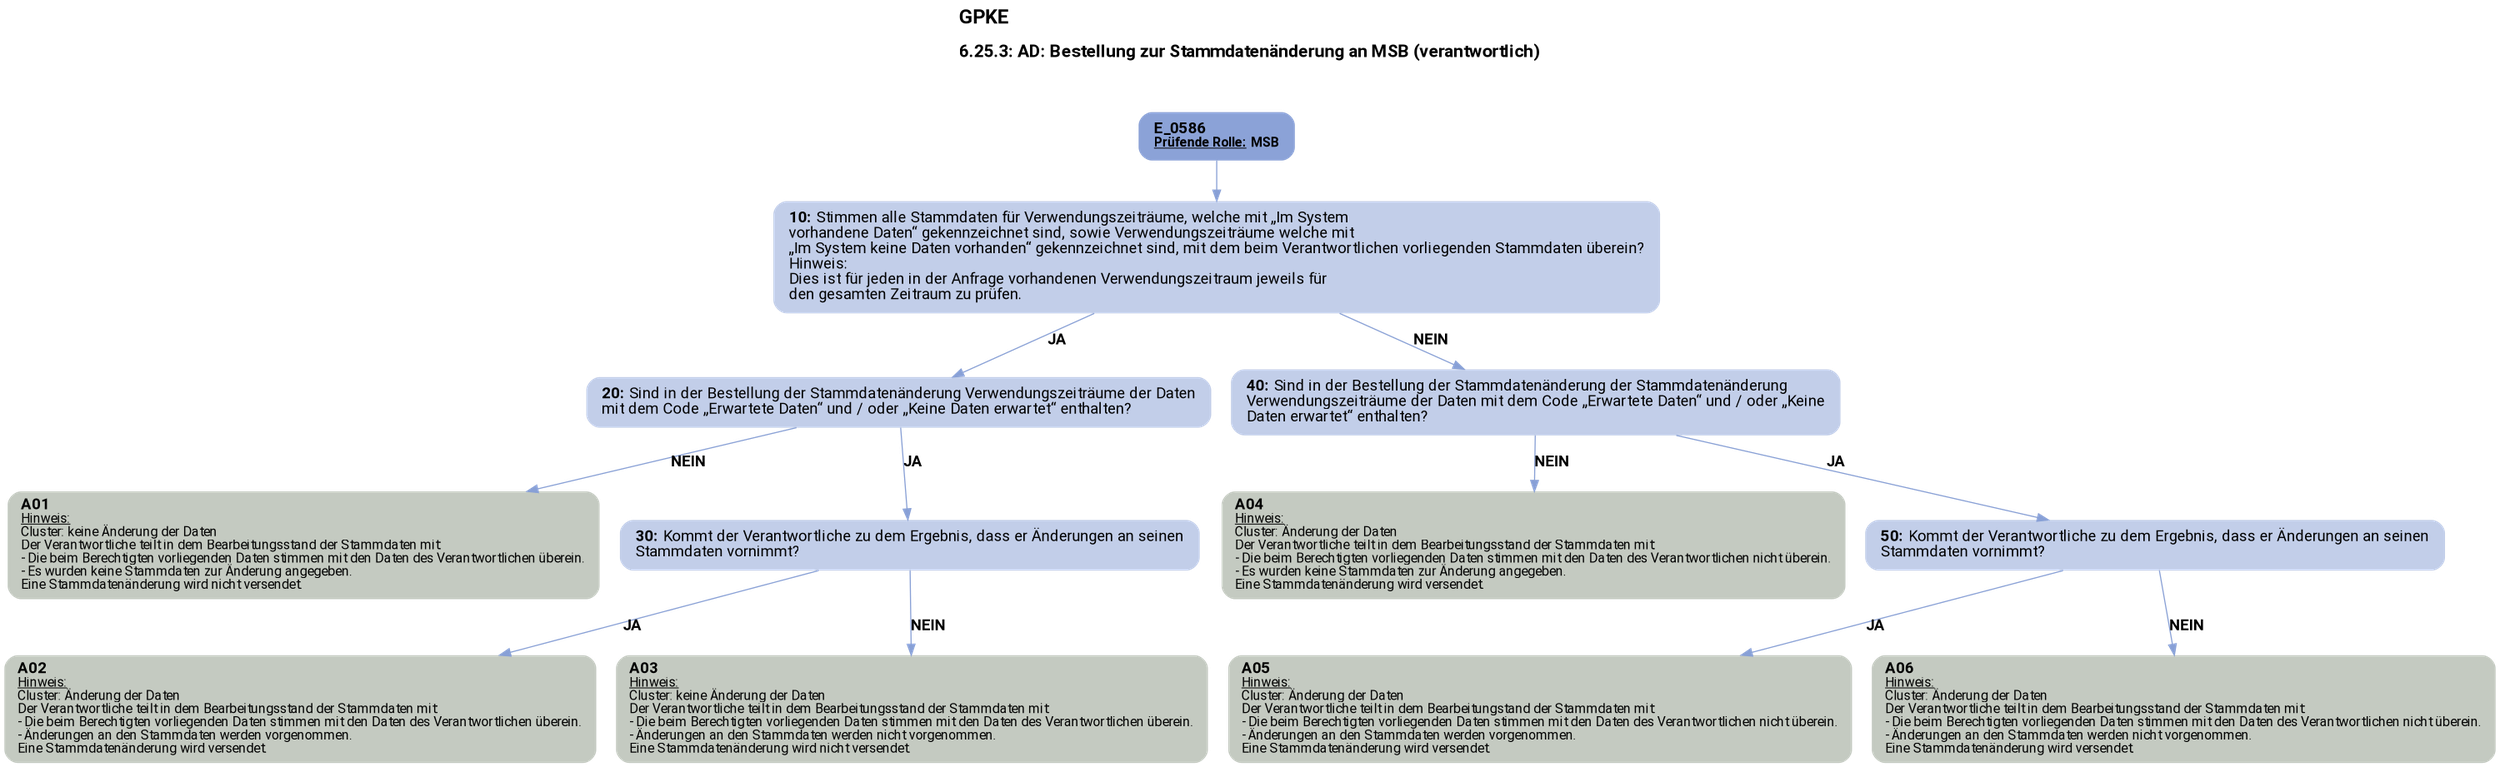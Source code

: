 digraph D {
    labelloc="t";
    label=<<B><FONT POINT-SIZE="18">GPKE</FONT></B><BR align="left"/><BR/><B><FONT POINT-SIZE="16">6.25.3: AD: Bestellung zur Stammdatenänderung an MSB (verantwortlich)</FONT></B><BR align="left"/><BR/><BR/><BR/>>;
    ratio="compress";
    concentrate=true;
    pack=true;
    rankdir=TB;
    packmode="array";
    size="20,20";
    "Start" [margin="0.2,0.12", shape=box, style="filled,rounded", penwidth=0.0, fillcolor="#8ba2d7", label=<<B>E_0586</B><BR align="left"/><FONT point-size="12"><B><U>Prüfende Rolle:</U> MSB</B></FONT><BR align="center"/>>, fontname="Roboto, sans-serif"];
    "10" [margin="0.2,0.12", shape=box, style="filled,rounded", penwidth=0.0, fillcolor="#c2cee9", label=<<B>10: </B>Stimmen alle Stammdaten für Verwendungszeiträume, welche mit „Im System<BR align="left"/>vorhandene Daten“ gekennzeichnet sind, sowie Verwendungszeiträume welche mit<BR align="left"/>„Im System keine Daten vorhanden“ gekennzeichnet sind, mit dem beim Verantwortlichen vorliegenden Stammdaten überein?<BR align="left"/>Hinweis:<BR align="left"/>Dies ist für jeden in der Anfrage vorhandenen Verwendungszeitraum jeweils für<BR align="left"/>den gesamten Zeitraum zu prüfen.<BR align="left"/>>, fontname="Roboto, sans-serif"];
    "20" [margin="0.2,0.12", shape=box, style="filled,rounded", penwidth=0.0, fillcolor="#c2cee9", label=<<B>20: </B>Sind in der Bestellung der Stammdatenänderung Verwendungszeiträume der Daten<BR align="left"/>mit dem Code „Erwartete Daten“ und / oder „Keine Daten erwartet“ enthalten?<BR align="left"/>>, fontname="Roboto, sans-serif"];
    "A01" [margin="0.17,0.08", shape=box, style="filled,rounded", penwidth=0.0, fillcolor="#c4cac1", label=<<B>A01</B><BR align="left"/><FONT point-size="12"><U>Hinweis:</U><BR align="left"/>Cluster: keine Änderung der Daten<BR align="left"/>Der Verantwortliche teilt in dem Bearbeitungsstand der Stammdaten mit:<BR align="left"/>- Die beim Berechtigten vorliegenden Daten stimmen mit den Daten des Verantwortlichen überein.<BR align="left"/>- Es wurden keine Stammdaten zur Änderung angegeben.<BR align="left"/>Eine Stammdatenänderung wird nicht versendet.<BR align="left"/></FONT>>, fontname="Roboto, sans-serif"];
    "30" [margin="0.2,0.12", shape=box, style="filled,rounded", penwidth=0.0, fillcolor="#c2cee9", label=<<B>30: </B>Kommt der Verantwortliche zu dem Ergebnis, dass er Änderungen an seinen<BR align="left"/>Stammdaten vornimmt?<BR align="left"/>>, fontname="Roboto, sans-serif"];
    "A02" [margin="0.17,0.08", shape=box, style="filled,rounded", penwidth=0.0, fillcolor="#c4cac1", label=<<B>A02</B><BR align="left"/><FONT point-size="12"><U>Hinweis:</U><BR align="left"/>Cluster: Änderung der Daten<BR align="left"/>Der Verantwortliche teilt in dem Bearbeitungsstand der Stammdaten mit:<BR align="left"/>- Die beim Berechtigten vorliegenden Daten stimmen mit den Daten des Verantwortlichen überein.<BR align="left"/>- Änderungen an den Stammdaten werden vorgenommen.<BR align="left"/>Eine Stammdatenänderung wird versendet.<BR align="left"/></FONT>>, fontname="Roboto, sans-serif"];
    "A03" [margin="0.17,0.08", shape=box, style="filled,rounded", penwidth=0.0, fillcolor="#c4cac1", label=<<B>A03</B><BR align="left"/><FONT point-size="12"><U>Hinweis:</U><BR align="left"/>Cluster: keine Änderung der Daten<BR align="left"/>Der Verantwortliche teilt in dem Bearbeitungsstand der Stammdaten mit:<BR align="left"/>- Die beim Berechtigten vorliegenden Daten stimmen mit den Daten des Verantwortlichen überein.<BR align="left"/>- Änderungen an den Stammdaten werden nicht vorgenommen.<BR align="left"/>Eine Stammdatenänderung wird nicht versendet.<BR align="left"/></FONT>>, fontname="Roboto, sans-serif"];
    "40" [margin="0.2,0.12", shape=box, style="filled,rounded", penwidth=0.0, fillcolor="#c2cee9", label=<<B>40: </B>Sind in der Bestellung der Stammdatenänderung der Stammdatenänderung<BR align="left"/>Verwendungszeiträume der Daten mit dem Code „Erwartete Daten“ und / oder „Keine<BR align="left"/>Daten erwartet“ enthalten?<BR align="left"/>>, fontname="Roboto, sans-serif"];
    "A04" [margin="0.17,0.08", shape=box, style="filled,rounded", penwidth=0.0, fillcolor="#c4cac1", label=<<B>A04</B><BR align="left"/><FONT point-size="12"><U>Hinweis:</U><BR align="left"/>Cluster: Änderung der Daten<BR align="left"/>Der Verantwortliche teilt in dem Bearbeitungsstand der Stammdaten mit:<BR align="left"/>- Die beim Berechtigten vorliegenden Daten stimmen mit den Daten des Verantwortlichen nicht überein.<BR align="left"/>- Es wurden keine Stammdaten zur Änderung angegeben.<BR align="left"/>Eine Stammdatenänderung wird versendet.<BR align="left"/></FONT>>, fontname="Roboto, sans-serif"];
    "50" [margin="0.2,0.12", shape=box, style="filled,rounded", penwidth=0.0, fillcolor="#c2cee9", label=<<B>50: </B>Kommt der Verantwortliche zu dem Ergebnis, dass er Änderungen an seinen<BR align="left"/>Stammdaten vornimmt?<BR align="left"/>>, fontname="Roboto, sans-serif"];
    "A05" [margin="0.17,0.08", shape=box, style="filled,rounded", penwidth=0.0, fillcolor="#c4cac1", label=<<B>A05</B><BR align="left"/><FONT point-size="12"><U>Hinweis:</U><BR align="left"/>Cluster: Änderung der Daten<BR align="left"/>Der Verantwortliche teilt in dem Bearbeitungstand der Stammdaten mit:<BR align="left"/>- Die beim Berechtigten vorliegenden Daten stimmen mit den Daten des Verantwortlichen nicht überein.<BR align="left"/>- Änderungen an den Stammdaten werden vorgenommen.<BR align="left"/>Eine Stammdatenänderung wird versendet.<BR align="left"/></FONT>>, fontname="Roboto, sans-serif"];
    "A06" [margin="0.17,0.08", shape=box, style="filled,rounded", penwidth=0.0, fillcolor="#c4cac1", label=<<B>A06</B><BR align="left"/><FONT point-size="12"><U>Hinweis:</U><BR align="left"/>Cluster: Änderung der Daten<BR align="left"/>Der Verantwortliche teilt in dem Bearbeitungsstand der Stammdaten mit:<BR align="left"/>- Die beim Berechtigten vorliegenden Daten stimmen mit den Daten des Verantwortlichen nicht überein.<BR align="left"/>- Änderungen an den Stammdaten werden nicht vorgenommen.<BR align="left"/>Eine Stammdatenänderung wird versendet.<BR align="left"/></FONT>>, fontname="Roboto, sans-serif"];

    "Start" -> "10" [color="#88a0d6"];
    "10" -> "20" [label=<<B>JA</B>>, color="#88a0d6", fontname="Roboto, sans-serif"];
    "10" -> "40" [label=<<B>NEIN</B>>, color="#88a0d6", fontname="Roboto, sans-serif"];
    "20" -> "A01" [label=<<B>NEIN</B>>, color="#88a0d6", fontname="Roboto, sans-serif"];
    "20" -> "30" [label=<<B>JA</B>>, color="#88a0d6", fontname="Roboto, sans-serif"];
    "30" -> "A02" [label=<<B>JA</B>>, color="#88a0d6", fontname="Roboto, sans-serif"];
    "30" -> "A03" [label=<<B>NEIN</B>>, color="#88a0d6", fontname="Roboto, sans-serif"];
    "40" -> "A04" [label=<<B>NEIN</B>>, color="#88a0d6", fontname="Roboto, sans-serif"];
    "40" -> "50" [label=<<B>JA</B>>, color="#88a0d6", fontname="Roboto, sans-serif"];
    "50" -> "A05" [label=<<B>JA</B>>, color="#88a0d6", fontname="Roboto, sans-serif"];
    "50" -> "A06" [label=<<B>NEIN</B>>, color="#88a0d6", fontname="Roboto, sans-serif"];

    bgcolor="transparent";
fontname="Roboto, sans-serif";
}